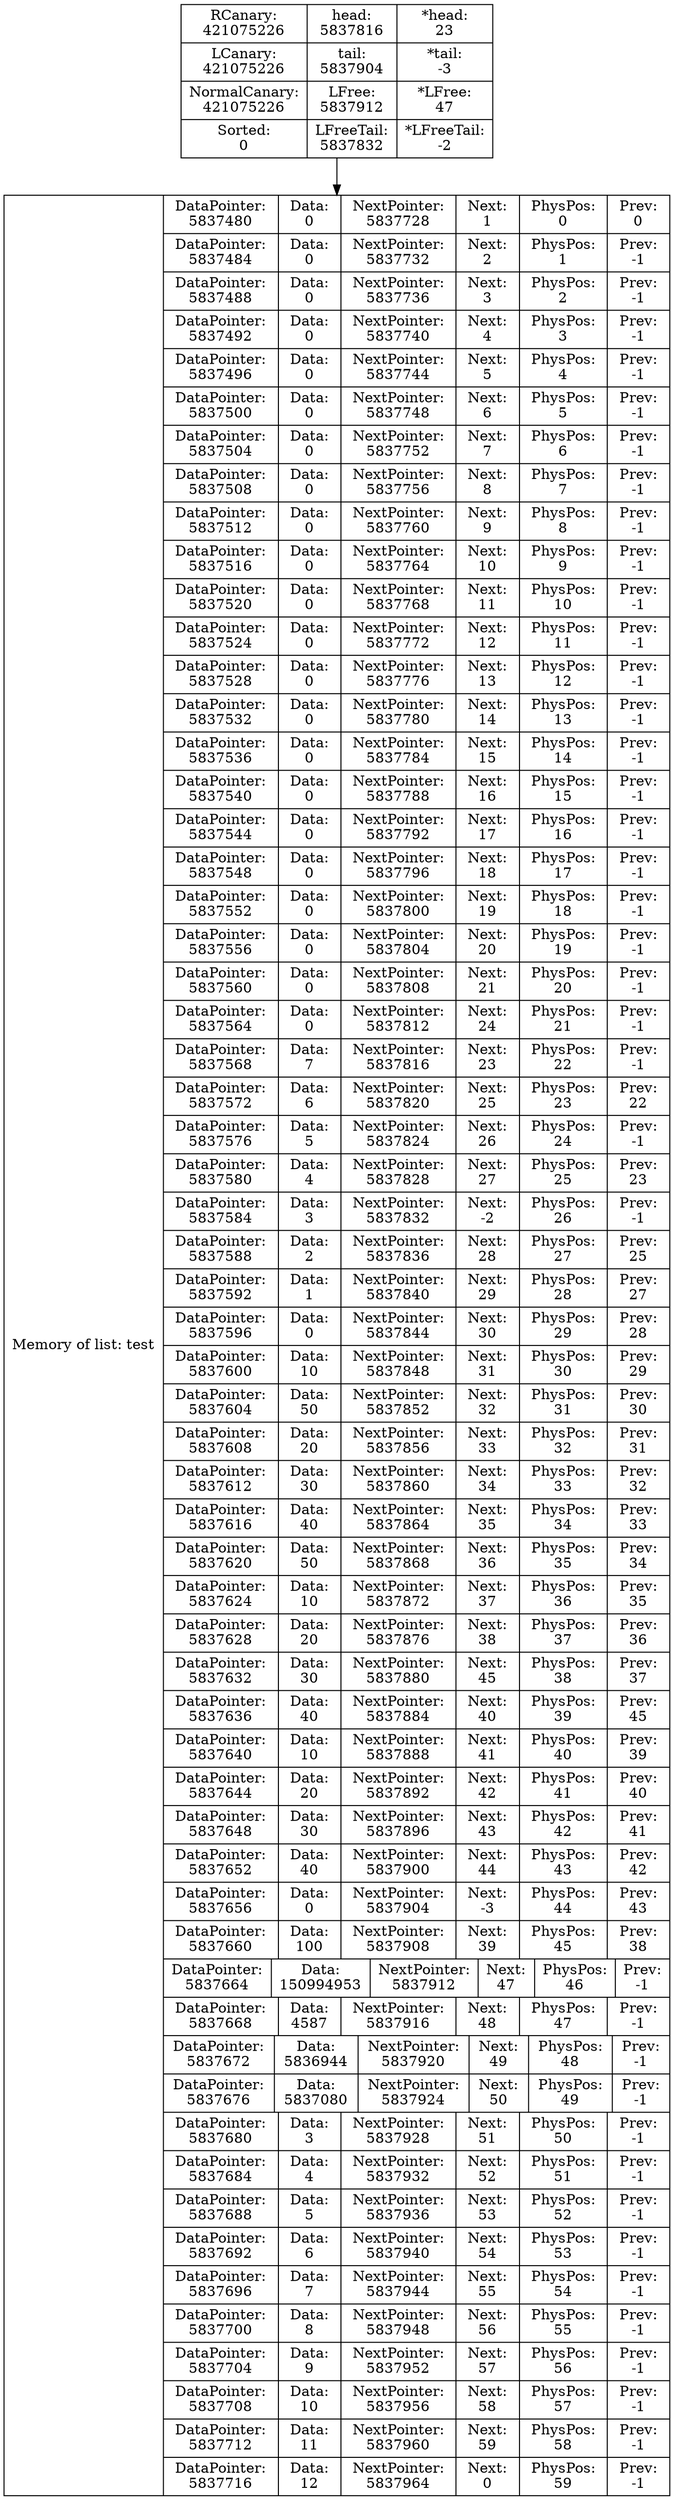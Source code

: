 digraph G{
data [shape=record,label="{Memory of list: test} | {{DataPointer:\n5837480 | Data:\n0 | NextPointer:\n5837728 | Next:\n1 | PhysPos:\n0 | Prev:\n0}
| {DataPointer:\n5837484 | Data:\n0 | NextPointer:\n5837732 | Next:\n2 | PhysPos:\n1 | Prev:\n-1}
| {DataPointer:\n5837488 | Data:\n0 | NextPointer:\n5837736 | Next:\n3 | PhysPos:\n2 | Prev:\n-1}
| {DataPointer:\n5837492 | Data:\n0 | NextPointer:\n5837740 | Next:\n4 | PhysPos:\n3 | Prev:\n-1}
| {DataPointer:\n5837496 | Data:\n0 | NextPointer:\n5837744 | Next:\n5 | PhysPos:\n4 | Prev:\n-1}
| {DataPointer:\n5837500 | Data:\n0 | NextPointer:\n5837748 | Next:\n6 | PhysPos:\n5 | Prev:\n-1}
| {DataPointer:\n5837504 | Data:\n0 | NextPointer:\n5837752 | Next:\n7 | PhysPos:\n6 | Prev:\n-1}
| {DataPointer:\n5837508 | Data:\n0 | NextPointer:\n5837756 | Next:\n8 | PhysPos:\n7 | Prev:\n-1}
| {DataPointer:\n5837512 | Data:\n0 | NextPointer:\n5837760 | Next:\n9 | PhysPos:\n8 | Prev:\n-1}
| {DataPointer:\n5837516 | Data:\n0 | NextPointer:\n5837764 | Next:\n10 | PhysPos:\n9 | Prev:\n-1}
| {DataPointer:\n5837520 | Data:\n0 | NextPointer:\n5837768 | Next:\n11 | PhysPos:\n10 | Prev:\n-1}
| {DataPointer:\n5837524 | Data:\n0 | NextPointer:\n5837772 | Next:\n12 | PhysPos:\n11 | Prev:\n-1}
| {DataPointer:\n5837528 | Data:\n0 | NextPointer:\n5837776 | Next:\n13 | PhysPos:\n12 | Prev:\n-1}
| {DataPointer:\n5837532 | Data:\n0 | NextPointer:\n5837780 | Next:\n14 | PhysPos:\n13 | Prev:\n-1}
| {DataPointer:\n5837536 | Data:\n0 | NextPointer:\n5837784 | Next:\n15 | PhysPos:\n14 | Prev:\n-1}
| {DataPointer:\n5837540 | Data:\n0 | NextPointer:\n5837788 | Next:\n16 | PhysPos:\n15 | Prev:\n-1}
| {DataPointer:\n5837544 | Data:\n0 | NextPointer:\n5837792 | Next:\n17 | PhysPos:\n16 | Prev:\n-1}
| {DataPointer:\n5837548 | Data:\n0 | NextPointer:\n5837796 | Next:\n18 | PhysPos:\n17 | Prev:\n-1}
| {DataPointer:\n5837552 | Data:\n0 | NextPointer:\n5837800 | Next:\n19 | PhysPos:\n18 | Prev:\n-1}
| {DataPointer:\n5837556 | Data:\n0 | NextPointer:\n5837804 | Next:\n20 | PhysPos:\n19 | Prev:\n-1}
| {DataPointer:\n5837560 | Data:\n0 | NextPointer:\n5837808 | Next:\n21 | PhysPos:\n20 | Prev:\n-1}
| {DataPointer:\n5837564 | Data:\n0 | NextPointer:\n5837812 | Next:\n24 | PhysPos:\n21 | Prev:\n-1}
| {DataPointer:\n5837568 | Data:\n7 | NextPointer:\n5837816 | Next:\n23 | PhysPos:\n22 | Prev:\n-1}
| {DataPointer:\n5837572 | Data:\n6 | NextPointer:\n5837820 | Next:\n25 | PhysPos:\n23 | Prev:\n22}
| {DataPointer:\n5837576 | Data:\n5 | NextPointer:\n5837824 | Next:\n26 | PhysPos:\n24 | Prev:\n-1}
| {DataPointer:\n5837580 | Data:\n4 | NextPointer:\n5837828 | Next:\n27 | PhysPos:\n25 | Prev:\n23}
| {DataPointer:\n5837584 | Data:\n3 | NextPointer:\n5837832 | Next:\n-2 | PhysPos:\n26 | Prev:\n-1}
| {DataPointer:\n5837588 | Data:\n2 | NextPointer:\n5837836 | Next:\n28 | PhysPos:\n27 | Prev:\n25}
| {DataPointer:\n5837592 | Data:\n1 | NextPointer:\n5837840 | Next:\n29 | PhysPos:\n28 | Prev:\n27}
| {DataPointer:\n5837596 | Data:\n0 | NextPointer:\n5837844 | Next:\n30 | PhysPos:\n29 | Prev:\n28}
| {DataPointer:\n5837600 | Data:\n10 | NextPointer:\n5837848 | Next:\n31 | PhysPos:\n30 | Prev:\n29}
| {DataPointer:\n5837604 | Data:\n50 | NextPointer:\n5837852 | Next:\n32 | PhysPos:\n31 | Prev:\n30}
| {DataPointer:\n5837608 | Data:\n20 | NextPointer:\n5837856 | Next:\n33 | PhysPos:\n32 | Prev:\n31}
| {DataPointer:\n5837612 | Data:\n30 | NextPointer:\n5837860 | Next:\n34 | PhysPos:\n33 | Prev:\n32}
| {DataPointer:\n5837616 | Data:\n40 | NextPointer:\n5837864 | Next:\n35 | PhysPos:\n34 | Prev:\n33}
| {DataPointer:\n5837620 | Data:\n50 | NextPointer:\n5837868 | Next:\n36 | PhysPos:\n35 | Prev:\n34}
| {DataPointer:\n5837624 | Data:\n10 | NextPointer:\n5837872 | Next:\n37 | PhysPos:\n36 | Prev:\n35}
| {DataPointer:\n5837628 | Data:\n20 | NextPointer:\n5837876 | Next:\n38 | PhysPos:\n37 | Prev:\n36}
| {DataPointer:\n5837632 | Data:\n30 | NextPointer:\n5837880 | Next:\n45 | PhysPos:\n38 | Prev:\n37}
| {DataPointer:\n5837636 | Data:\n40 | NextPointer:\n5837884 | Next:\n40 | PhysPos:\n39 | Prev:\n45}
| {DataPointer:\n5837640 | Data:\n10 | NextPointer:\n5837888 | Next:\n41 | PhysPos:\n40 | Prev:\n39}
| {DataPointer:\n5837644 | Data:\n20 | NextPointer:\n5837892 | Next:\n42 | PhysPos:\n41 | Prev:\n40}
| {DataPointer:\n5837648 | Data:\n30 | NextPointer:\n5837896 | Next:\n43 | PhysPos:\n42 | Prev:\n41}
| {DataPointer:\n5837652 | Data:\n40 | NextPointer:\n5837900 | Next:\n44 | PhysPos:\n43 | Prev:\n42}
| {DataPointer:\n5837656 | Data:\n0 | NextPointer:\n5837904 | Next:\n-3 | PhysPos:\n44 | Prev:\n43}
| {DataPointer:\n5837660 | Data:\n100 | NextPointer:\n5837908 | Next:\n39 | PhysPos:\n45 | Prev:\n38}
| {DataPointer:\n5837664 | Data:\n150994953 | NextPointer:\n5837912 | Next:\n47 | PhysPos:\n46 | Prev:\n-1}
| {DataPointer:\n5837668 | Data:\n4587 | NextPointer:\n5837916 | Next:\n48 | PhysPos:\n47 | Prev:\n-1}
| {DataPointer:\n5837672 | Data:\n5836944 | NextPointer:\n5837920 | Next:\n49 | PhysPos:\n48 | Prev:\n-1}
| {DataPointer:\n5837676 | Data:\n5837080 | NextPointer:\n5837924 | Next:\n50 | PhysPos:\n49 | Prev:\n-1}
| {DataPointer:\n5837680 | Data:\n3 | NextPointer:\n5837928 | Next:\n51 | PhysPos:\n50 | Prev:\n-1}
| {DataPointer:\n5837684 | Data:\n4 | NextPointer:\n5837932 | Next:\n52 | PhysPos:\n51 | Prev:\n-1}
| {DataPointer:\n5837688 | Data:\n5 | NextPointer:\n5837936 | Next:\n53 | PhysPos:\n52 | Prev:\n-1}
| {DataPointer:\n5837692 | Data:\n6 | NextPointer:\n5837940 | Next:\n54 | PhysPos:\n53 | Prev:\n-1}
| {DataPointer:\n5837696 | Data:\n7 | NextPointer:\n5837944 | Next:\n55 | PhysPos:\n54 | Prev:\n-1}
| {DataPointer:\n5837700 | Data:\n8 | NextPointer:\n5837948 | Next:\n56 | PhysPos:\n55 | Prev:\n-1}
| {DataPointer:\n5837704 | Data:\n9 | NextPointer:\n5837952 | Next:\n57 | PhysPos:\n56 | Prev:\n-1}
| {DataPointer:\n5837708 | Data:\n10 | NextPointer:\n5837956 | Next:\n58 | PhysPos:\n57 | Prev:\n-1}
| {DataPointer:\n5837712 | Data:\n11 | NextPointer:\n5837960 | Next:\n59 | PhysPos:\n58 | Prev:\n-1}
| {DataPointer:\n5837716 | Data:\n12 | NextPointer:\n5837964 | Next:\n0 | PhysPos:\n59 | Prev:\n-1}
}"];
Shild [shape=record,label="{ RCanary:\n421075226 | LCanary:\n421075226  | NormalCanary:\n421075226 | Sorted:\n0 } | { head:\n5837816 | tail:\n5837904 | LFree:\n5837912 | LFreeTail:\n5837832} | { *head:\n23 | *tail:\n-3 | *LFree:\n47 | *LFreeTail:\n-2}"];
Shild->data
}
